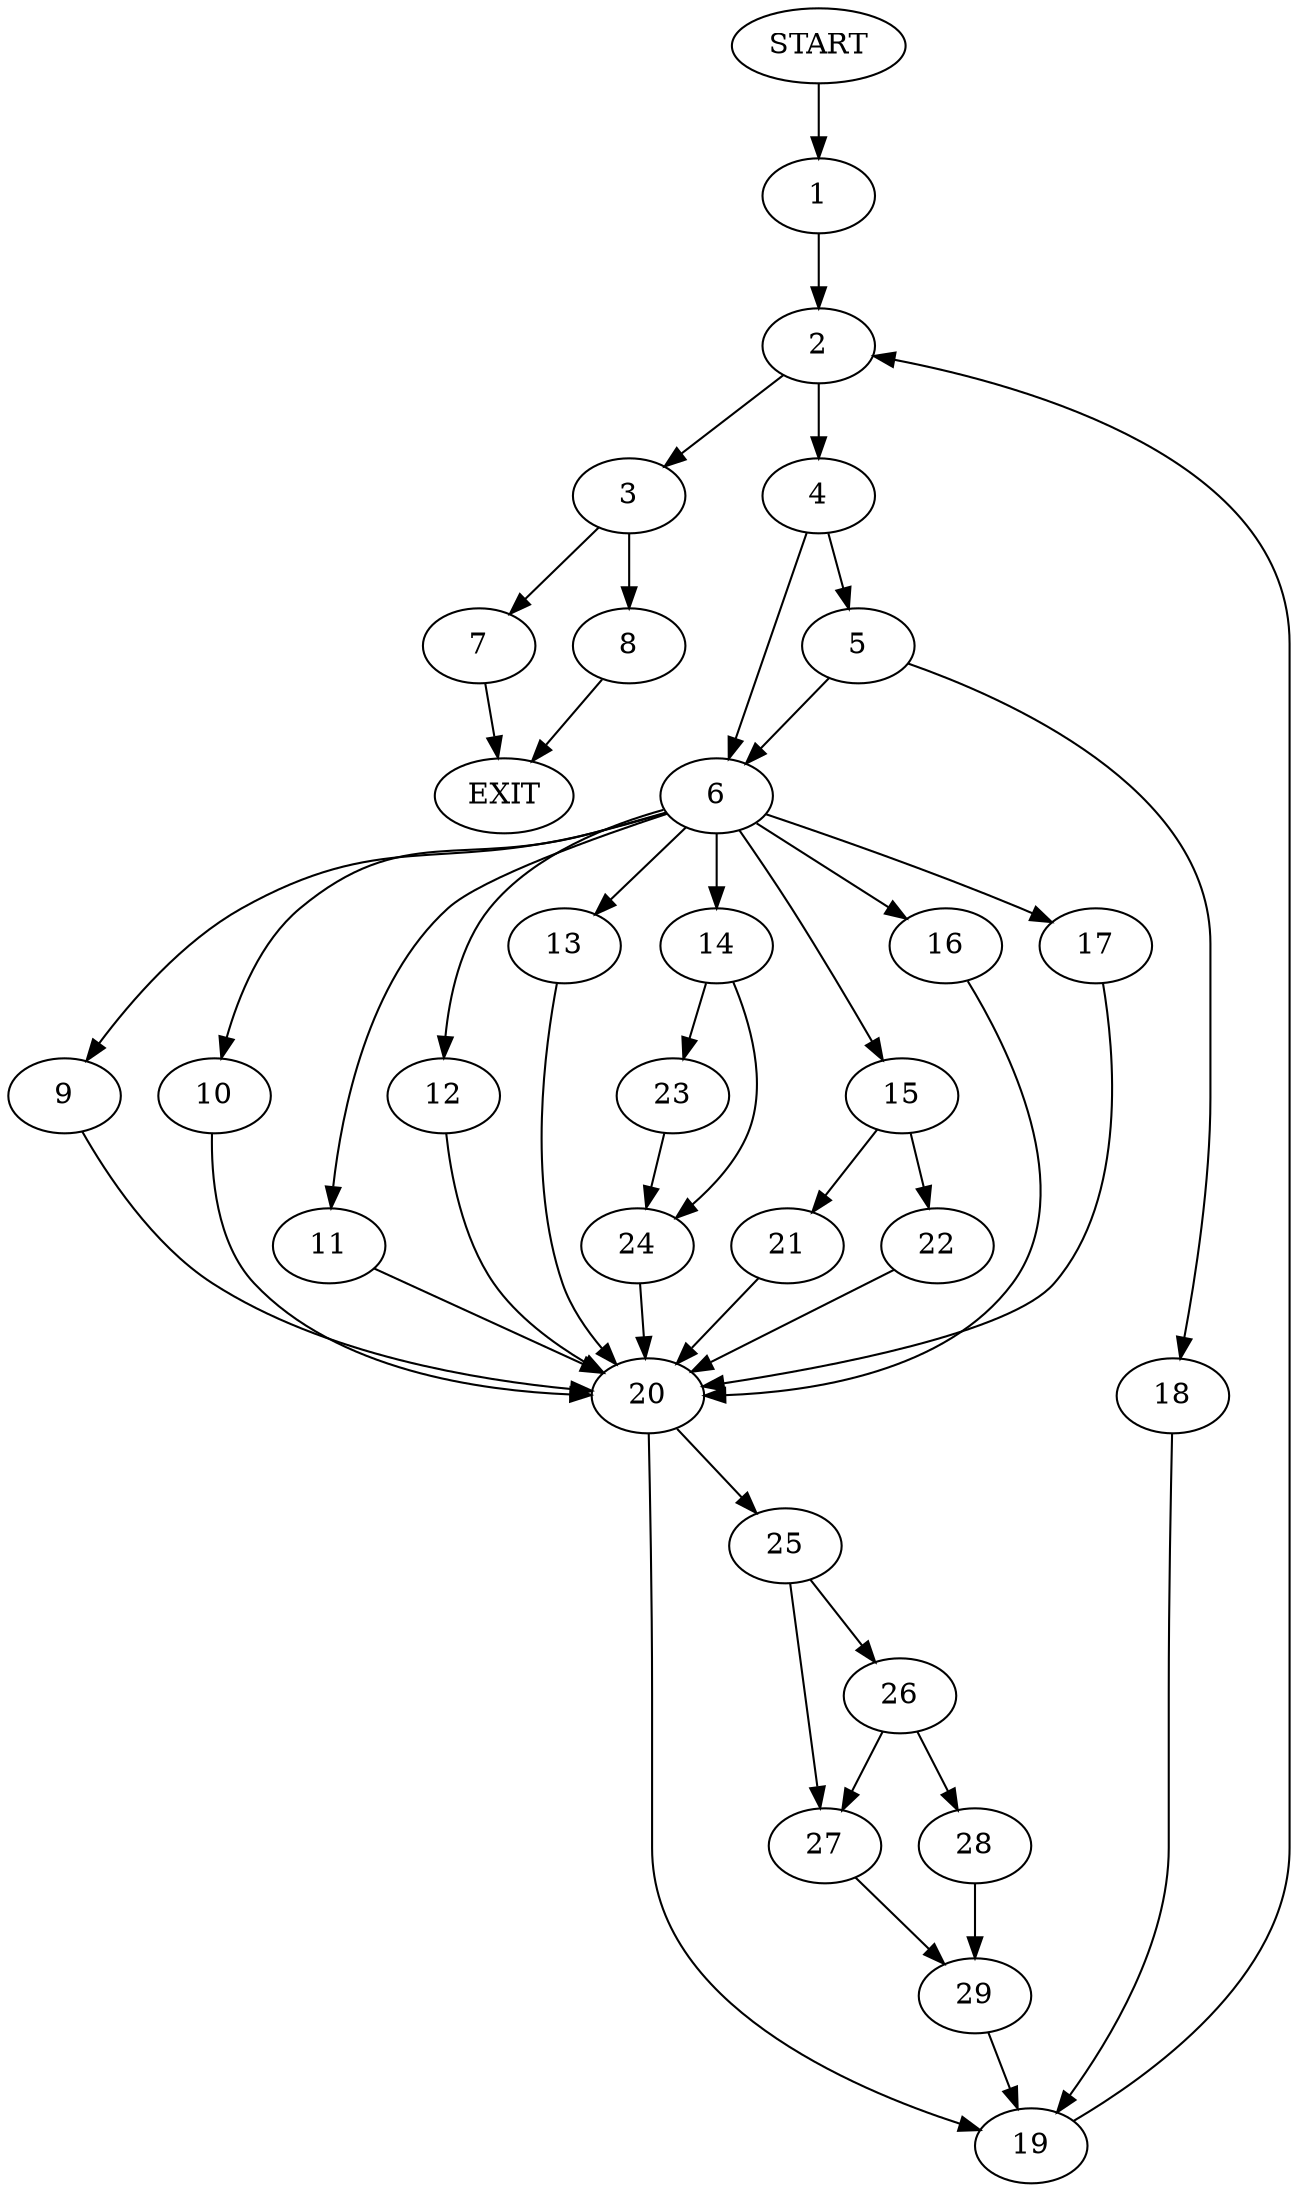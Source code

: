 digraph {
0 [label="START"]
30 [label="EXIT"]
0 -> 1
1 -> 2
2 -> 3
2 -> 4
4 -> 5
4 -> 6
3 -> 7
3 -> 8
6 -> 9
6 -> 10
6 -> 11
6 -> 12
6 -> 13
6 -> 14
6 -> 15
6 -> 16
6 -> 17
5 -> 18
5 -> 6
18 -> 19
19 -> 2
13 -> 20
10 -> 20
15 -> 21
15 -> 22
9 -> 20
16 -> 20
14 -> 23
14 -> 24
17 -> 20
12 -> 20
11 -> 20
22 -> 20
21 -> 20
20 -> 19
20 -> 25
23 -> 24
24 -> 20
25 -> 26
25 -> 27
26 -> 28
26 -> 27
27 -> 29
28 -> 29
29 -> 19
8 -> 30
7 -> 30
}
